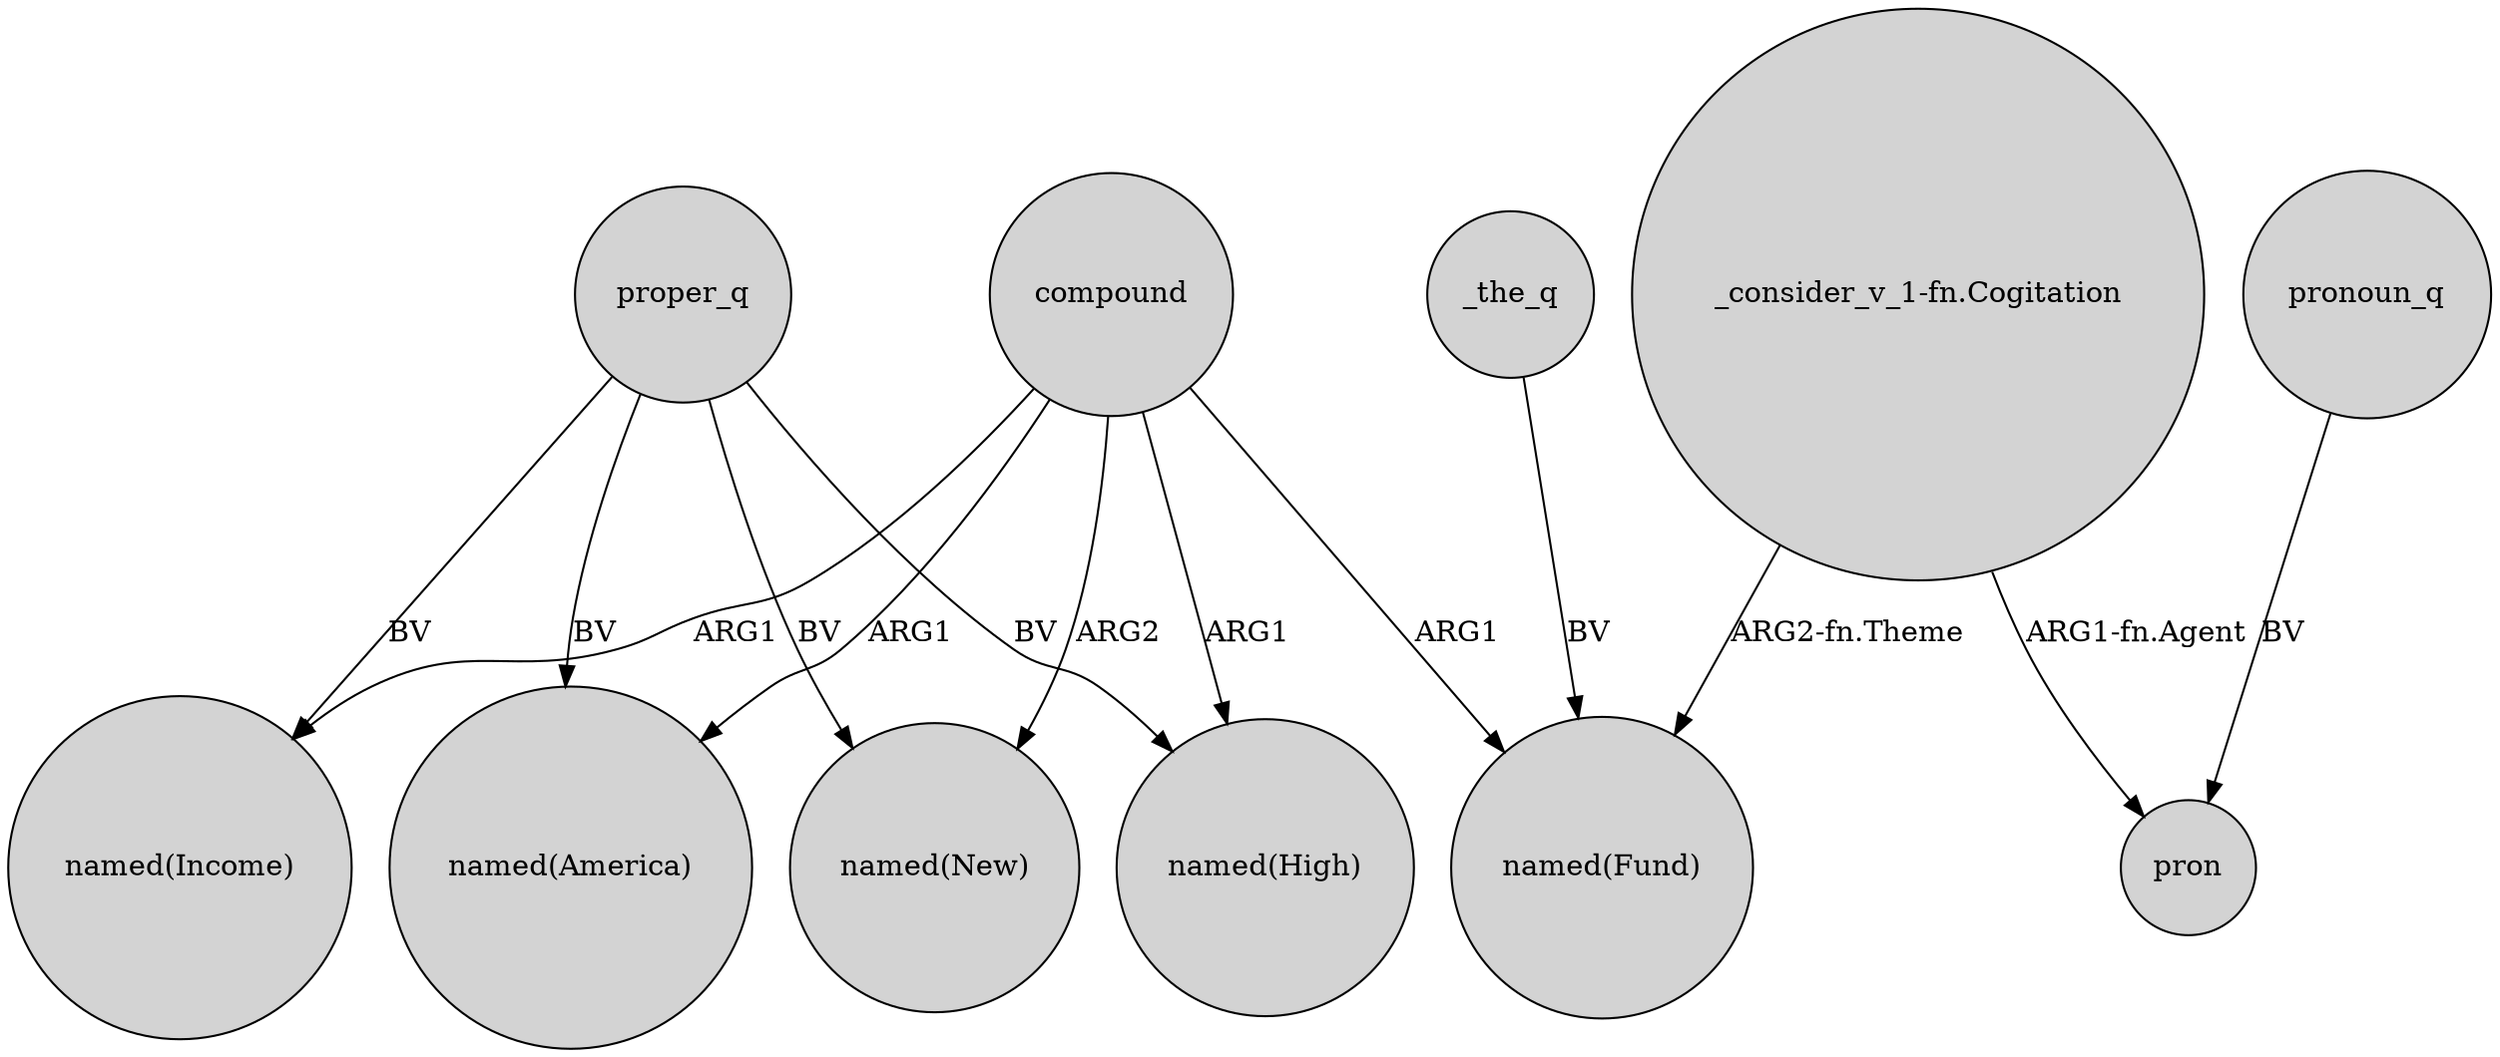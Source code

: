 digraph {
	node [shape=circle style=filled]
	proper_q -> "named(Income)" [label=BV]
	_the_q -> "named(Fund)" [label=BV]
	"_consider_v_1-fn.Cogitation" -> pron [label="ARG1-fn.Agent"]
	proper_q -> "named(High)" [label=BV]
	compound -> "named(America)" [label=ARG1]
	compound -> "named(New)" [label=ARG2]
	compound -> "named(Income)" [label=ARG1]
	"_consider_v_1-fn.Cogitation" -> "named(Fund)" [label="ARG2-fn.Theme"]
	proper_q -> "named(New)" [label=BV]
	proper_q -> "named(America)" [label=BV]
	compound -> "named(High)" [label=ARG1]
	compound -> "named(Fund)" [label=ARG1]
	pronoun_q -> pron [label=BV]
}
